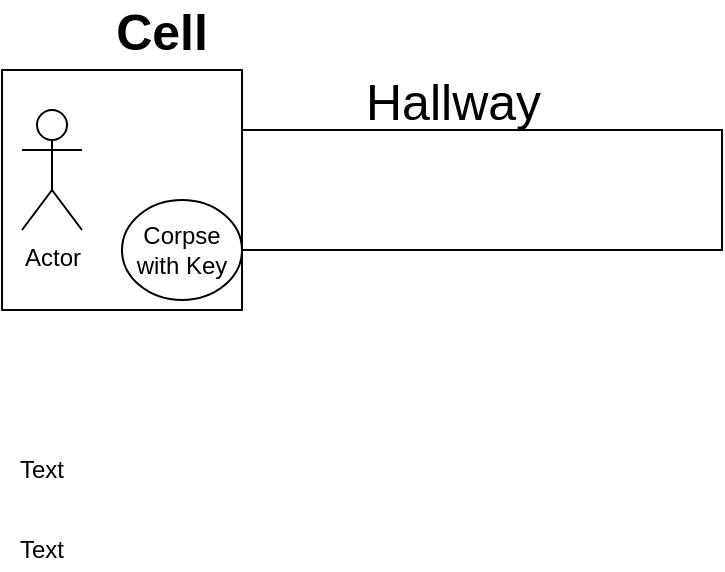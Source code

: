 <mxfile version="11.1.4" type="github"><diagram id="NVWIyBc3cuKANkCxSOzW" name="Page-1"><mxGraphModel dx="868" dy="452" grid="1" gridSize="10" guides="1" tooltips="1" connect="1" arrows="1" fold="1" page="1" pageScale="1" pageWidth="850" pageHeight="1100" math="0" shadow="0"><root><mxCell id="0"/><mxCell id="1" parent="0"/><mxCell id="nIzBEVvHF2gvO296f5-A-1" value="" style="whiteSpace=wrap;html=1;aspect=fixed;" vertex="1" parent="1"><mxGeometry x="40" y="320" width="120" height="120" as="geometry"/></mxCell><mxCell id="nIzBEVvHF2gvO296f5-A-2" value="&lt;b&gt;&lt;font style=&quot;font-size: 25px&quot;&gt;Cell&lt;/font&gt;&lt;/b&gt;" style="text;html=1;strokeColor=none;fillColor=none;align=center;verticalAlign=middle;whiteSpace=wrap;rounded=0;" vertex="1" parent="1"><mxGeometry x="100" y="290" width="40" height="20" as="geometry"/></mxCell><mxCell id="nIzBEVvHF2gvO296f5-A-3" value="Actor" style="shape=umlActor;verticalLabelPosition=bottom;labelBackgroundColor=#ffffff;verticalAlign=top;html=1;outlineConnect=0;" vertex="1" parent="1"><mxGeometry x="50" y="340" width="30" height="60" as="geometry"/></mxCell><mxCell id="nIzBEVvHF2gvO296f5-A-4" value="Corpse with Key" style="ellipse;whiteSpace=wrap;html=1;" vertex="1" parent="1"><mxGeometry x="100" y="385" width="60" height="50" as="geometry"/></mxCell><mxCell id="nIzBEVvHF2gvO296f5-A-5" value="Text" style="text;html=1;strokeColor=none;fillColor=none;align=center;verticalAlign=middle;whiteSpace=wrap;rounded=0;" vertex="1" parent="1"><mxGeometry x="40" y="510" width="40" height="20" as="geometry"/></mxCell><mxCell id="nIzBEVvHF2gvO296f5-A-6" value="" style="rounded=0;whiteSpace=wrap;html=1;" vertex="1" parent="1"><mxGeometry x="160" y="350" width="240" height="60" as="geometry"/></mxCell><mxCell id="nIzBEVvHF2gvO296f5-A-7" value="Text" style="text;html=1;strokeColor=none;fillColor=none;align=center;verticalAlign=middle;whiteSpace=wrap;rounded=0;" vertex="1" parent="1"><mxGeometry x="40" y="550" width="40" height="20" as="geometry"/></mxCell><mxCell id="nIzBEVvHF2gvO296f5-A-8" value="&lt;font style=&quot;font-size: 25px&quot;&gt;Hallway&lt;/font&gt;" style="text;html=1;resizable=0;points=[];autosize=1;align=left;verticalAlign=top;spacingTop=-4;" vertex="1" parent="1"><mxGeometry x="220" y="318" width="100" height="20" as="geometry"/></mxCell></root></mxGraphModel></diagram></mxfile>